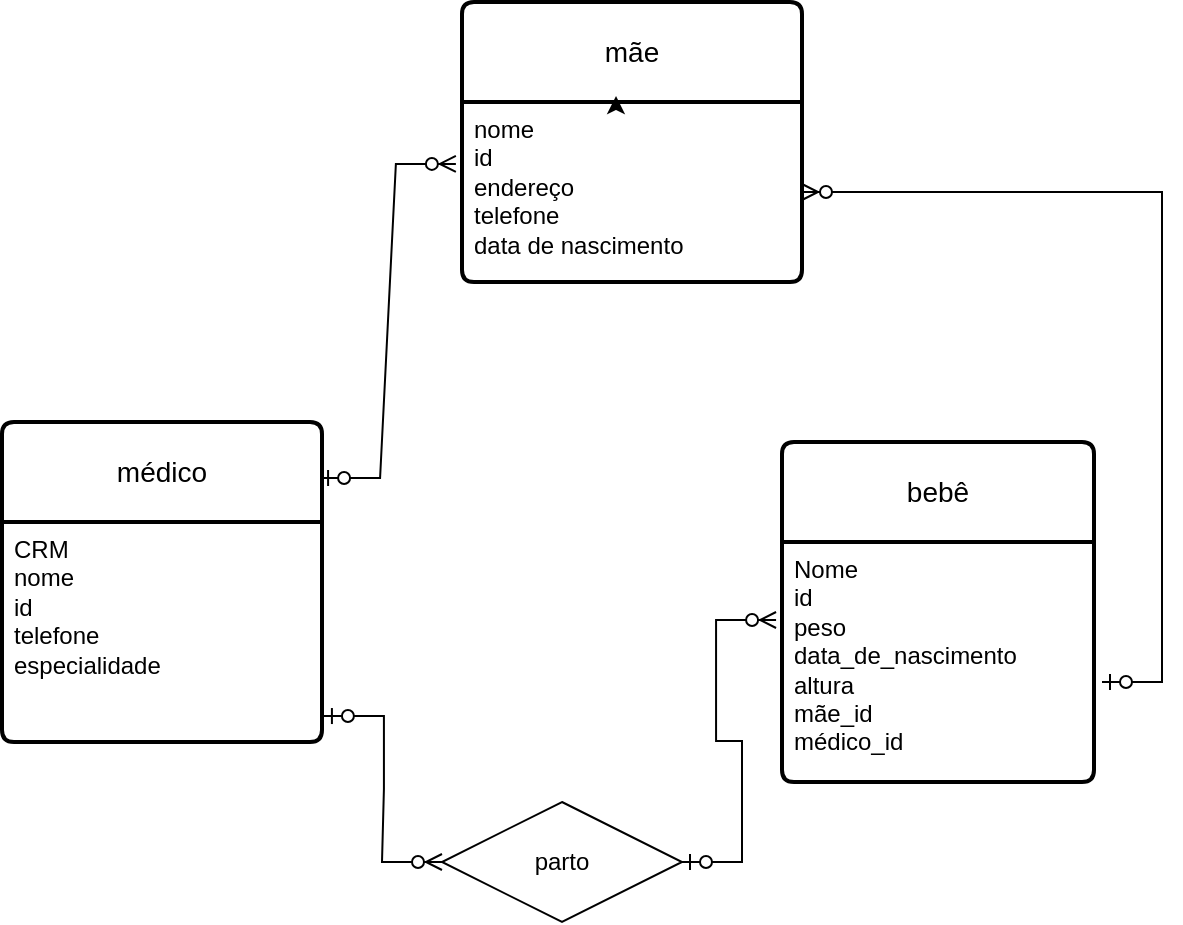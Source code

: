 <mxfile version="22.0.8" type="github">
  <diagram name="Página-1" id="GX35o2Giz46ow_KEGeGn">
    <mxGraphModel dx="1621" dy="1852" grid="1" gridSize="10" guides="1" tooltips="1" connect="1" arrows="1" fold="1" page="1" pageScale="1" pageWidth="827" pageHeight="1169" math="0" shadow="0">
      <root>
        <mxCell id="0" />
        <mxCell id="1" parent="0" />
        <mxCell id="yYLAeSSYPrPoMOqdj-fb-4" value="médico" style="swimlane;childLayout=stackLayout;horizontal=1;startSize=50;horizontalStack=0;rounded=1;fontSize=14;fontStyle=0;strokeWidth=2;resizeParent=0;resizeLast=1;shadow=0;dashed=0;align=center;arcSize=4;whiteSpace=wrap;html=1;" parent="1" vertex="1">
          <mxGeometry x="-80" y="-310" width="160" height="160" as="geometry" />
        </mxCell>
        <mxCell id="yYLAeSSYPrPoMOqdj-fb-5" value="&lt;div&gt;CRM&lt;/div&gt;&lt;div&gt;nome&lt;/div&gt;&lt;div&gt;id&lt;br&gt;&lt;/div&gt;&lt;div&gt;telefone&lt;/div&gt;&lt;div&gt;especialidade&lt;br&gt;&lt;/div&gt;" style="align=left;strokeColor=none;fillColor=none;spacingLeft=4;fontSize=12;verticalAlign=top;resizable=0;rotatable=0;part=1;html=1;" parent="yYLAeSSYPrPoMOqdj-fb-4" vertex="1">
          <mxGeometry y="50" width="160" height="110" as="geometry" />
        </mxCell>
        <mxCell id="yYLAeSSYPrPoMOqdj-fb-6" value="mãe" style="swimlane;childLayout=stackLayout;horizontal=1;startSize=50;horizontalStack=0;rounded=1;fontSize=14;fontStyle=0;strokeWidth=2;resizeParent=0;resizeLast=1;shadow=0;dashed=0;align=center;arcSize=4;whiteSpace=wrap;html=1;" parent="1" vertex="1">
          <mxGeometry x="150" y="-520" width="170" height="140" as="geometry" />
        </mxCell>
        <mxCell id="yYLAeSSYPrPoMOqdj-fb-7" value="&lt;div&gt;nome &lt;br&gt;&lt;/div&gt;&lt;div&gt;id&lt;br&gt;&lt;/div&gt;&lt;div&gt;endereço&lt;/div&gt;&lt;div&gt;telefone &lt;br&gt;&lt;/div&gt;&lt;div&gt;data de nascimento&lt;br&gt;&lt;/div&gt;" style="align=left;strokeColor=none;fillColor=none;spacingLeft=4;fontSize=12;verticalAlign=top;resizable=0;rotatable=0;part=1;html=1;" parent="yYLAeSSYPrPoMOqdj-fb-6" vertex="1">
          <mxGeometry y="50" width="170" height="90" as="geometry" />
        </mxCell>
        <mxCell id="Meor1REbajRDCQd6ZN9F-1" style="edgeStyle=orthogonalEdgeStyle;rounded=0;orthogonalLoop=1;jettySize=auto;html=1;exitX=0.5;exitY=0;exitDx=0;exitDy=0;entryX=0.453;entryY=-0.033;entryDx=0;entryDy=0;entryPerimeter=0;" edge="1" parent="yYLAeSSYPrPoMOqdj-fb-6" source="yYLAeSSYPrPoMOqdj-fb-7" target="yYLAeSSYPrPoMOqdj-fb-7">
          <mxGeometry relative="1" as="geometry" />
        </mxCell>
        <mxCell id="yYLAeSSYPrPoMOqdj-fb-8" value="bebê" style="swimlane;childLayout=stackLayout;horizontal=1;startSize=50;horizontalStack=0;rounded=1;fontSize=14;fontStyle=0;strokeWidth=2;resizeParent=0;resizeLast=1;shadow=0;dashed=0;align=center;arcSize=4;whiteSpace=wrap;html=1;" parent="1" vertex="1">
          <mxGeometry x="310" y="-300" width="156" height="170" as="geometry" />
        </mxCell>
        <mxCell id="yYLAeSSYPrPoMOqdj-fb-9" value="&lt;div&gt;Nome&lt;/div&gt;&lt;div&gt;id&lt;br&gt;&lt;/div&gt;&lt;div&gt;peso&lt;/div&gt;&lt;div&gt;data_de_nascimento&lt;/div&gt;&lt;div&gt;altura&lt;/div&gt;&lt;div&gt;mãe_id&lt;/div&gt;&lt;div&gt;médico_id&lt;br&gt;&lt;/div&gt;&lt;div&gt;&lt;br&gt;&lt;/div&gt;" style="align=left;strokeColor=none;fillColor=none;spacingLeft=4;fontSize=12;verticalAlign=top;resizable=0;rotatable=0;part=1;html=1;" parent="yYLAeSSYPrPoMOqdj-fb-8" vertex="1">
          <mxGeometry y="50" width="156" height="120" as="geometry" />
        </mxCell>
        <mxCell id="InUDjI2F7vK05vrf0hj1-84" value="" style="edgeStyle=entityRelationEdgeStyle;fontSize=12;html=1;endArrow=ERzeroToMany;startArrow=ERzeroToOne;rounded=0;exitX=1.006;exitY=0.882;exitDx=0;exitDy=0;entryX=0;entryY=0.5;entryDx=0;entryDy=0;exitPerimeter=0;" parent="1" source="yYLAeSSYPrPoMOqdj-fb-5" target="InUDjI2F7vK05vrf0hj1-88" edge="1">
          <mxGeometry width="100" height="100" relative="1" as="geometry">
            <mxPoint x="50" y="-75" as="sourcePoint" />
            <mxPoint x="100" y="-105" as="targetPoint" />
          </mxGeometry>
        </mxCell>
        <mxCell id="InUDjI2F7vK05vrf0hj1-88" value="parto" style="shape=rhombus;perimeter=rhombusPerimeter;whiteSpace=wrap;html=1;align=center;" parent="1" vertex="1">
          <mxGeometry x="140" y="-120" width="120" height="60" as="geometry" />
        </mxCell>
        <mxCell id="InUDjI2F7vK05vrf0hj1-90" value="" style="edgeStyle=entityRelationEdgeStyle;fontSize=12;html=1;endArrow=ERzeroToMany;startArrow=ERzeroToOne;rounded=0;exitX=1;exitY=0.5;exitDx=0;exitDy=0;entryX=-0.019;entryY=0.325;entryDx=0;entryDy=0;entryPerimeter=0;" parent="1" source="InUDjI2F7vK05vrf0hj1-88" target="yYLAeSSYPrPoMOqdj-fb-9" edge="1">
          <mxGeometry width="100" height="100" relative="1" as="geometry">
            <mxPoint x="360" y="-10" as="sourcePoint" />
            <mxPoint x="310" y="-200" as="targetPoint" />
          </mxGeometry>
        </mxCell>
        <mxCell id="InUDjI2F7vK05vrf0hj1-91" value="" style="edgeStyle=entityRelationEdgeStyle;fontSize=12;html=1;endArrow=ERzeroToMany;startArrow=ERzeroToOne;rounded=0;" parent="1" target="yYLAeSSYPrPoMOqdj-fb-7" edge="1">
          <mxGeometry width="100" height="100" relative="1" as="geometry">
            <mxPoint x="470" y="-180" as="sourcePoint" />
            <mxPoint x="70" y="-350" as="targetPoint" />
            <Array as="points">
              <mxPoint x="438" y="-330" />
            </Array>
          </mxGeometry>
        </mxCell>
        <mxCell id="Meor1REbajRDCQd6ZN9F-2" value="" style="edgeStyle=entityRelationEdgeStyle;fontSize=12;html=1;endArrow=ERzeroToMany;startArrow=ERzeroToOne;rounded=0;entryX=-0.018;entryY=0.344;entryDx=0;entryDy=0;entryPerimeter=0;exitX=0.994;exitY=0.175;exitDx=0;exitDy=0;exitPerimeter=0;" edge="1" parent="1" source="yYLAeSSYPrPoMOqdj-fb-4" target="yYLAeSSYPrPoMOqdj-fb-7">
          <mxGeometry width="100" height="100" relative="1" as="geometry">
            <mxPoint x="-30" y="-210" as="sourcePoint" />
            <mxPoint x="80" y="-400" as="targetPoint" />
          </mxGeometry>
        </mxCell>
      </root>
    </mxGraphModel>
  </diagram>
</mxfile>

